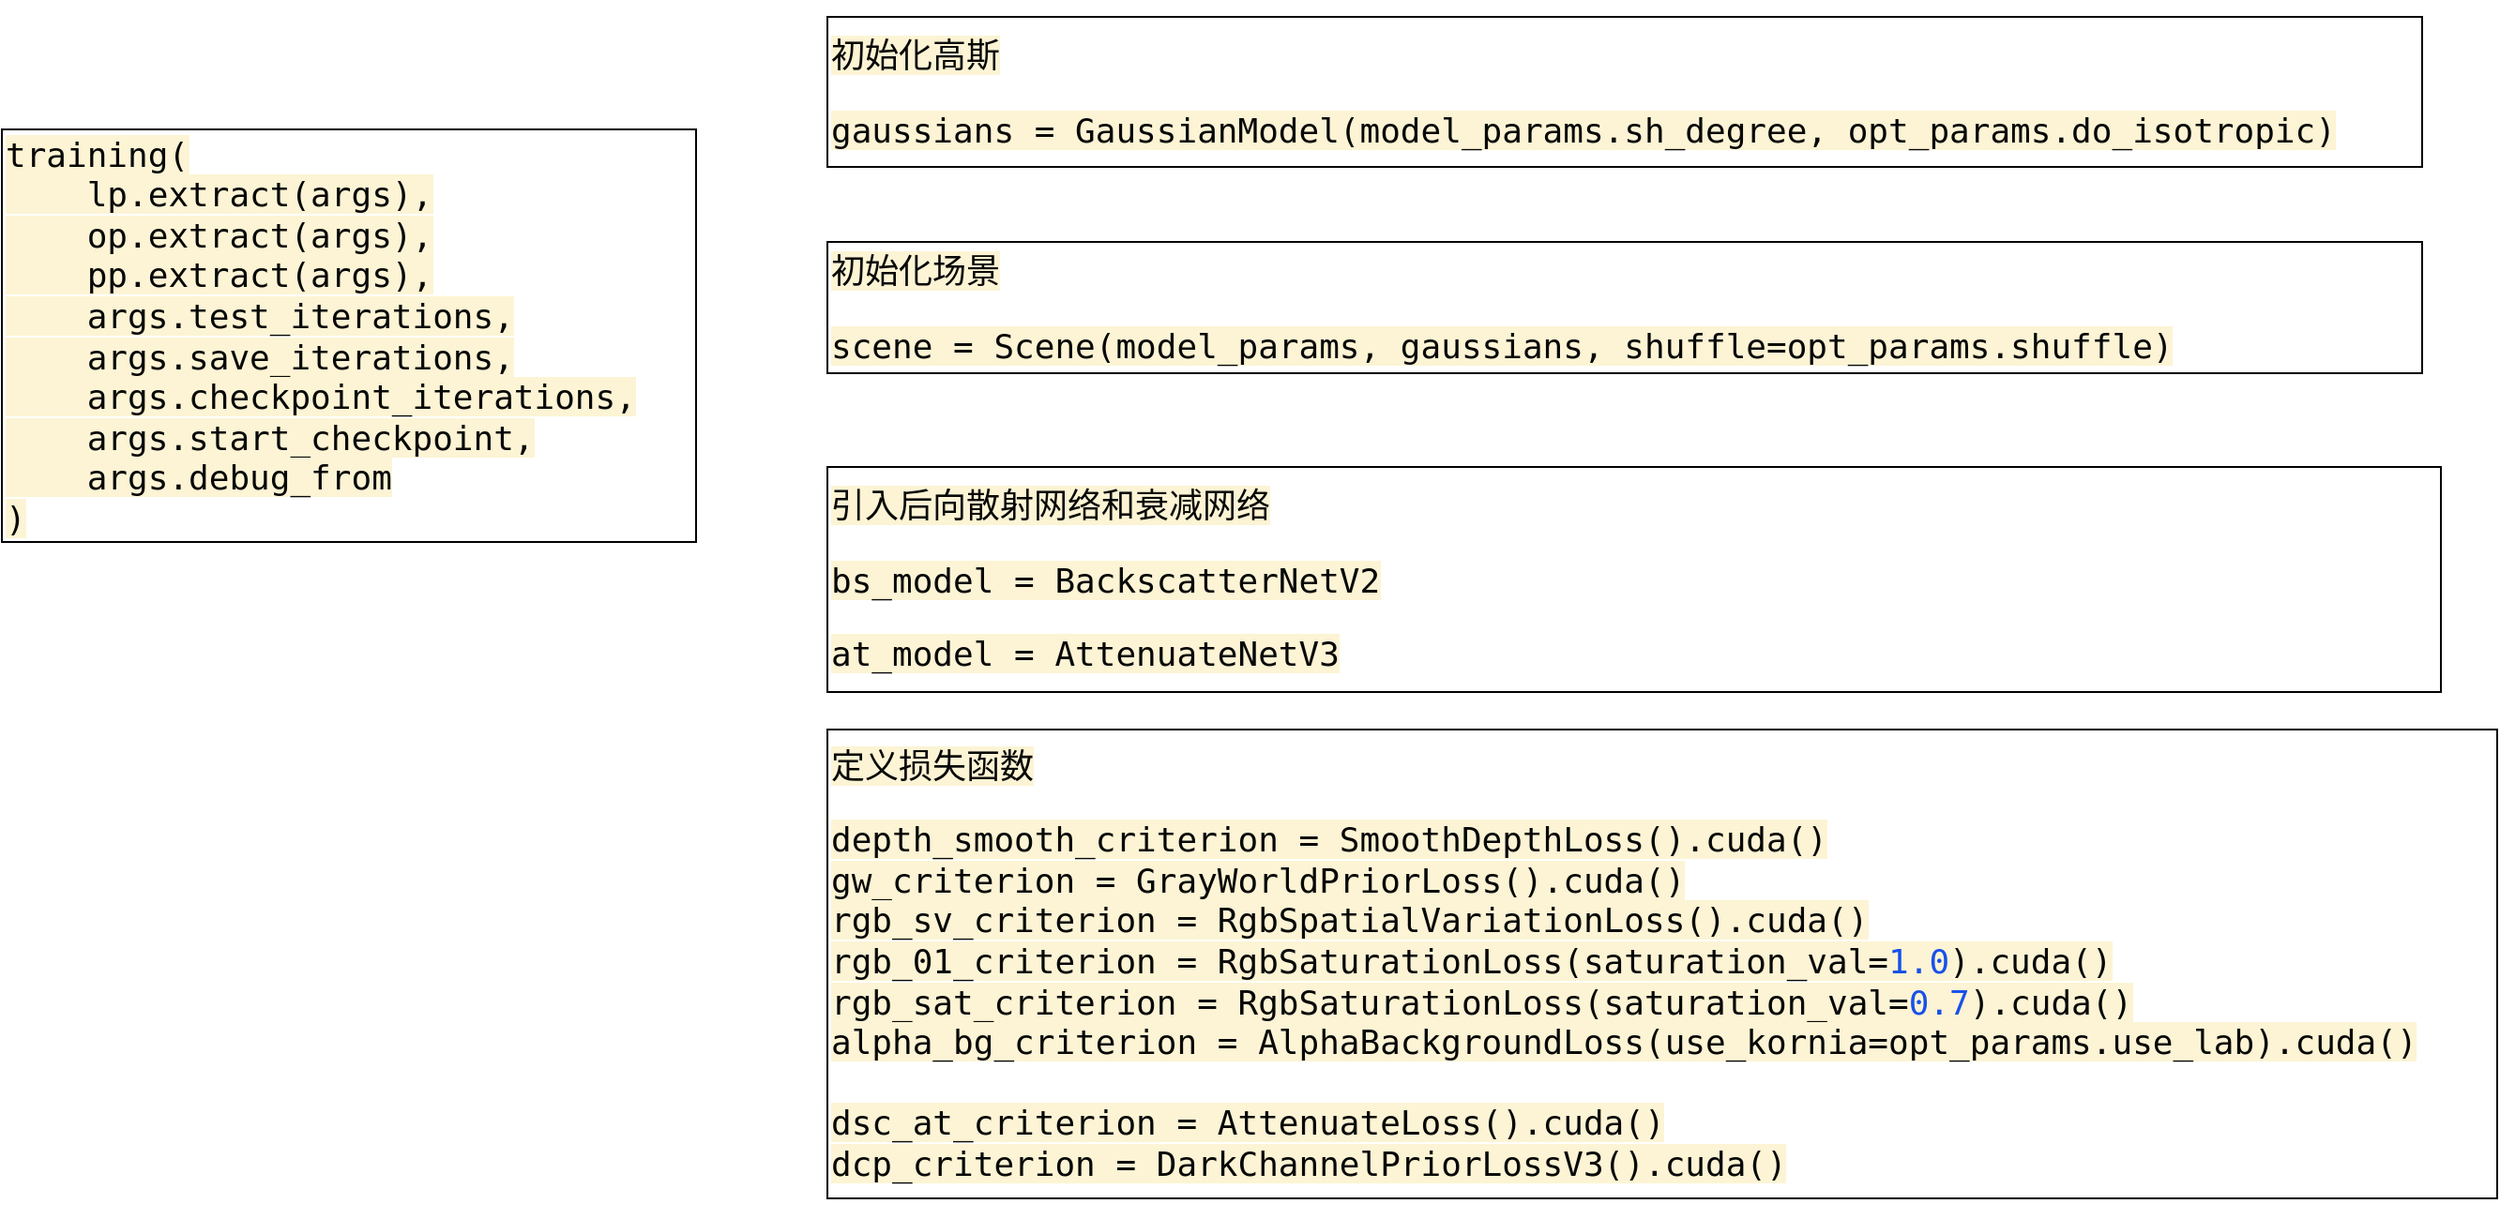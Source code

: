 <mxfile version="28.0.7">
  <diagram name="Page-1" id="SxBxlb1N_tmzn9J95kwx">
    <mxGraphModel dx="2874" dy="1158" grid="1" gridSize="10" guides="1" tooltips="1" connect="1" arrows="1" fold="1" page="1" pageScale="1" pageWidth="5000" pageHeight="10000" math="0" shadow="0">
      <root>
        <mxCell id="0" />
        <mxCell id="1" parent="0" />
        <mxCell id="eSRTpMrdN1vt4MDyCHNU-1" value="&lt;div style=&quot;background-color:#ffffff;color:#080808&quot;&gt;&lt;pre style=&quot;font-family:&#39;JetBrains Mono&#39;,monospace;font-size:13.5pt;&quot;&gt;&lt;span style=&quot;background-color:#fcf4d4;&quot;&gt;training(&lt;br&gt;&lt;/span&gt;&lt;span style=&quot;background-color:#fcf4d4;&quot;&gt;    lp.extract(args),&lt;br&gt;&lt;/span&gt;&lt;span style=&quot;background-color:#fcf4d4;&quot;&gt;    op.extract(args),&lt;br&gt;&lt;/span&gt;&lt;span style=&quot;background-color:#fcf4d4;&quot;&gt;    pp.extract(args),&lt;br&gt;&lt;/span&gt;&lt;span style=&quot;background-color:#fcf4d4;&quot;&gt;    args.test_iterations,&lt;br&gt;&lt;/span&gt;&lt;span style=&quot;background-color:#fcf4d4;&quot;&gt;    args.save_iterations,&lt;br&gt;&lt;/span&gt;&lt;span style=&quot;background-color:#fcf4d4;&quot;&gt;    args.checkpoint_iterations,&lt;br&gt;&lt;/span&gt;&lt;span style=&quot;background-color:#fcf4d4;&quot;&gt;    args.start_checkpoint,&lt;br&gt;&lt;/span&gt;&lt;span style=&quot;background-color:#fcf4d4;&quot;&gt;    args.debug_from&lt;br&gt;&lt;/span&gt;&lt;span style=&quot;background-color:#fcf4d4;&quot;&gt;)&lt;/span&gt;&lt;/pre&gt;&lt;/div&gt;" style="rounded=0;whiteSpace=wrap;html=1;align=left;" parent="1" vertex="1">
          <mxGeometry x="50" y="160" width="370" height="220" as="geometry" />
        </mxCell>
        <mxCell id="6eUgvTbDQXa9HMW_hPvF-1" value="&lt;div style=&quot;color: rgb(8, 8, 8); background-color: rgb(255, 255, 255);&quot;&gt;&lt;pre style=&quot;font-family: &amp;quot;JetBrains Mono&amp;quot;, monospace; font-size: 13.5pt;&quot;&gt;&lt;span style=&quot;background-color: rgb(252, 244, 212);&quot;&gt;初始化高斯&lt;/span&gt;&lt;/pre&gt;&lt;pre style=&quot;background-color: light-dark(rgb(255, 255, 255), rgb(18, 18, 18)); font-family: &amp;quot;JetBrains Mono&amp;quot;, monospace; font-size: 13.5pt;&quot;&gt;&lt;span style=&quot;background-color: rgb(252, 244, 212);&quot;&gt;gaussians = GaussianModel(model_params.sh_degree, opt_params.do_isotropic)&lt;/span&gt;&lt;span style=&quot;color: rgb(140, 140, 140); background-color: rgb(252, 244, 212); font-style: italic;&quot;&gt;&lt;br&gt;&lt;/span&gt;&lt;/pre&gt;&lt;/div&gt;" style="rounded=0;whiteSpace=wrap;html=1;align=left;" vertex="1" parent="1">
          <mxGeometry x="490" y="100" width="850" height="80" as="geometry" />
        </mxCell>
        <mxCell id="6eUgvTbDQXa9HMW_hPvF-2" value="&lt;div style=&quot;background-color: rgb(255, 255, 255); color: rgb(8, 8, 8);&quot;&gt;&lt;pre style=&quot;font-family:&#39;JetBrains Mono&#39;,monospace;font-size:13.5pt;&quot;&gt;&lt;span style=&quot;background-color: rgb(252, 244, 212);&quot;&gt;初始化场景&lt;/span&gt;&lt;/pre&gt;&lt;pre style=&quot;font-family:&#39;JetBrains Mono&#39;,monospace;font-size:13.5pt;&quot;&gt;&lt;span style=&quot;background-color: rgb(252, 244, 212);&quot;&gt;scene = Scene(model_params, gaussians, shuffle=opt_params.shuffle)&lt;/span&gt;&lt;/pre&gt;&lt;/div&gt;" style="rounded=0;whiteSpace=wrap;html=1;align=left;" vertex="1" parent="1">
          <mxGeometry x="490" y="220" width="850" height="70" as="geometry" />
        </mxCell>
        <mxCell id="6eUgvTbDQXa9HMW_hPvF-3" value="&lt;div style=&quot;color: rgb(8, 8, 8); background-color: rgb(255, 255, 255);&quot;&gt;&lt;pre style=&quot;font-family: &amp;quot;JetBrains Mono&amp;quot;, monospace; font-size: 13.5pt;&quot;&gt;&lt;span style=&quot;background-color: rgb(252, 244, 212);&quot;&gt;引入后向散射网络和衰减网络&lt;/span&gt;&lt;/pre&gt;&lt;pre style=&quot;background-color: light-dark(rgb(255, 255, 255), rgb(18, 18, 18)); font-family: &amp;quot;JetBrains Mono&amp;quot;, monospace; font-size: 13.5pt;&quot;&gt;&lt;span style=&quot;background-color: rgb(252, 244, 212);&quot;&gt;bs_model = BackscatterNetV2&lt;/span&gt;&lt;/pre&gt;&lt;pre style=&quot;background-color: light-dark(rgb(255, 255, 255), rgb(18, 18, 18)); font-family: &amp;quot;JetBrains Mono&amp;quot;, monospace; font-size: 13.5pt;&quot;&gt;&lt;span style=&quot;background-color: rgb(252, 244, 212);&quot;&gt;at_model = AttenuateNetV3&lt;/span&gt;&lt;/pre&gt;&lt;/div&gt;" style="rounded=0;whiteSpace=wrap;html=1;align=left;" vertex="1" parent="1">
          <mxGeometry x="490" y="340" width="860" height="120" as="geometry" />
        </mxCell>
        <mxCell id="6eUgvTbDQXa9HMW_hPvF-4" value="&lt;div style=&quot;background-color: rgb(255, 255, 255); color: rgb(8, 8, 8);&quot;&gt;&lt;pre style=&quot;font-family:&#39;JetBrains Mono&#39;,monospace;font-size:13.5pt;&quot;&gt;&lt;span style=&quot;background-color: rgb(252, 244, 212);&quot;&gt;定义损失函数&lt;/span&gt;&lt;/pre&gt;&lt;pre style=&quot;font-family:&#39;JetBrains Mono&#39;,monospace;font-size:13.5pt;&quot;&gt;&lt;span style=&quot;background-color: rgb(252, 244, 212);&quot;&gt;depth_smooth_criterion = SmoothDepthLoss().cuda()&lt;br&gt;&lt;/span&gt;&lt;span style=&quot;background-color: rgb(252, 244, 212);&quot;&gt;gw_criterion = GrayWorldPriorLoss().cuda()&lt;br&gt;&lt;/span&gt;&lt;span style=&quot;background-color: rgb(252, 244, 212);&quot;&gt;rgb_sv_criterion = RgbSpatialVariationLoss().cuda()&lt;br&gt;&lt;/span&gt;&lt;span style=&quot;background-color: rgb(252, 244, 212);&quot;&gt;rgb_01_criterion = RgbSaturationLoss(saturation_val=&lt;/span&gt;&lt;span style=&quot;color: rgb(23, 80, 235); background-color: rgb(252, 244, 212);&quot;&gt;1.0&lt;/span&gt;&lt;span style=&quot;background-color: rgb(252, 244, 212);&quot;&gt;).cuda()&lt;br&gt;&lt;/span&gt;&lt;span style=&quot;background-color: rgb(252, 244, 212);&quot;&gt;rgb_sat_criterion = RgbSaturationLoss(saturation_val=&lt;/span&gt;&lt;span style=&quot;color: rgb(23, 80, 235); background-color: rgb(252, 244, 212);&quot;&gt;0.7&lt;/span&gt;&lt;span style=&quot;background-color: rgb(252, 244, 212);&quot;&gt;).cuda()&lt;br&gt;&lt;/span&gt;&lt;span style=&quot;background-color: rgb(252, 244, 212);&quot;&gt;alpha_bg_criterion = AlphaBackgroundLoss(use_kornia=opt_params.use_lab).cuda()&lt;br&gt;&lt;/span&gt;&lt;span style=&quot;background-color: rgb(252, 244, 212);&quot;&gt;&lt;br&gt;&lt;/span&gt;&lt;span style=&quot;background-color: rgb(252, 244, 212);&quot;&gt;dsc_at_criterion = AttenuateLoss().cuda()&lt;br&gt;&lt;/span&gt;&lt;span style=&quot;background-color: rgb(252, 244, 212);&quot;&gt;dcp_criterion = DarkChannelPriorLossV3().cuda()&lt;/span&gt;&lt;/pre&gt;&lt;/div&gt;" style="rounded=0;whiteSpace=wrap;html=1;align=left;" vertex="1" parent="1">
          <mxGeometry x="490" y="480" width="890" height="250" as="geometry" />
        </mxCell>
      </root>
    </mxGraphModel>
  </diagram>
</mxfile>
